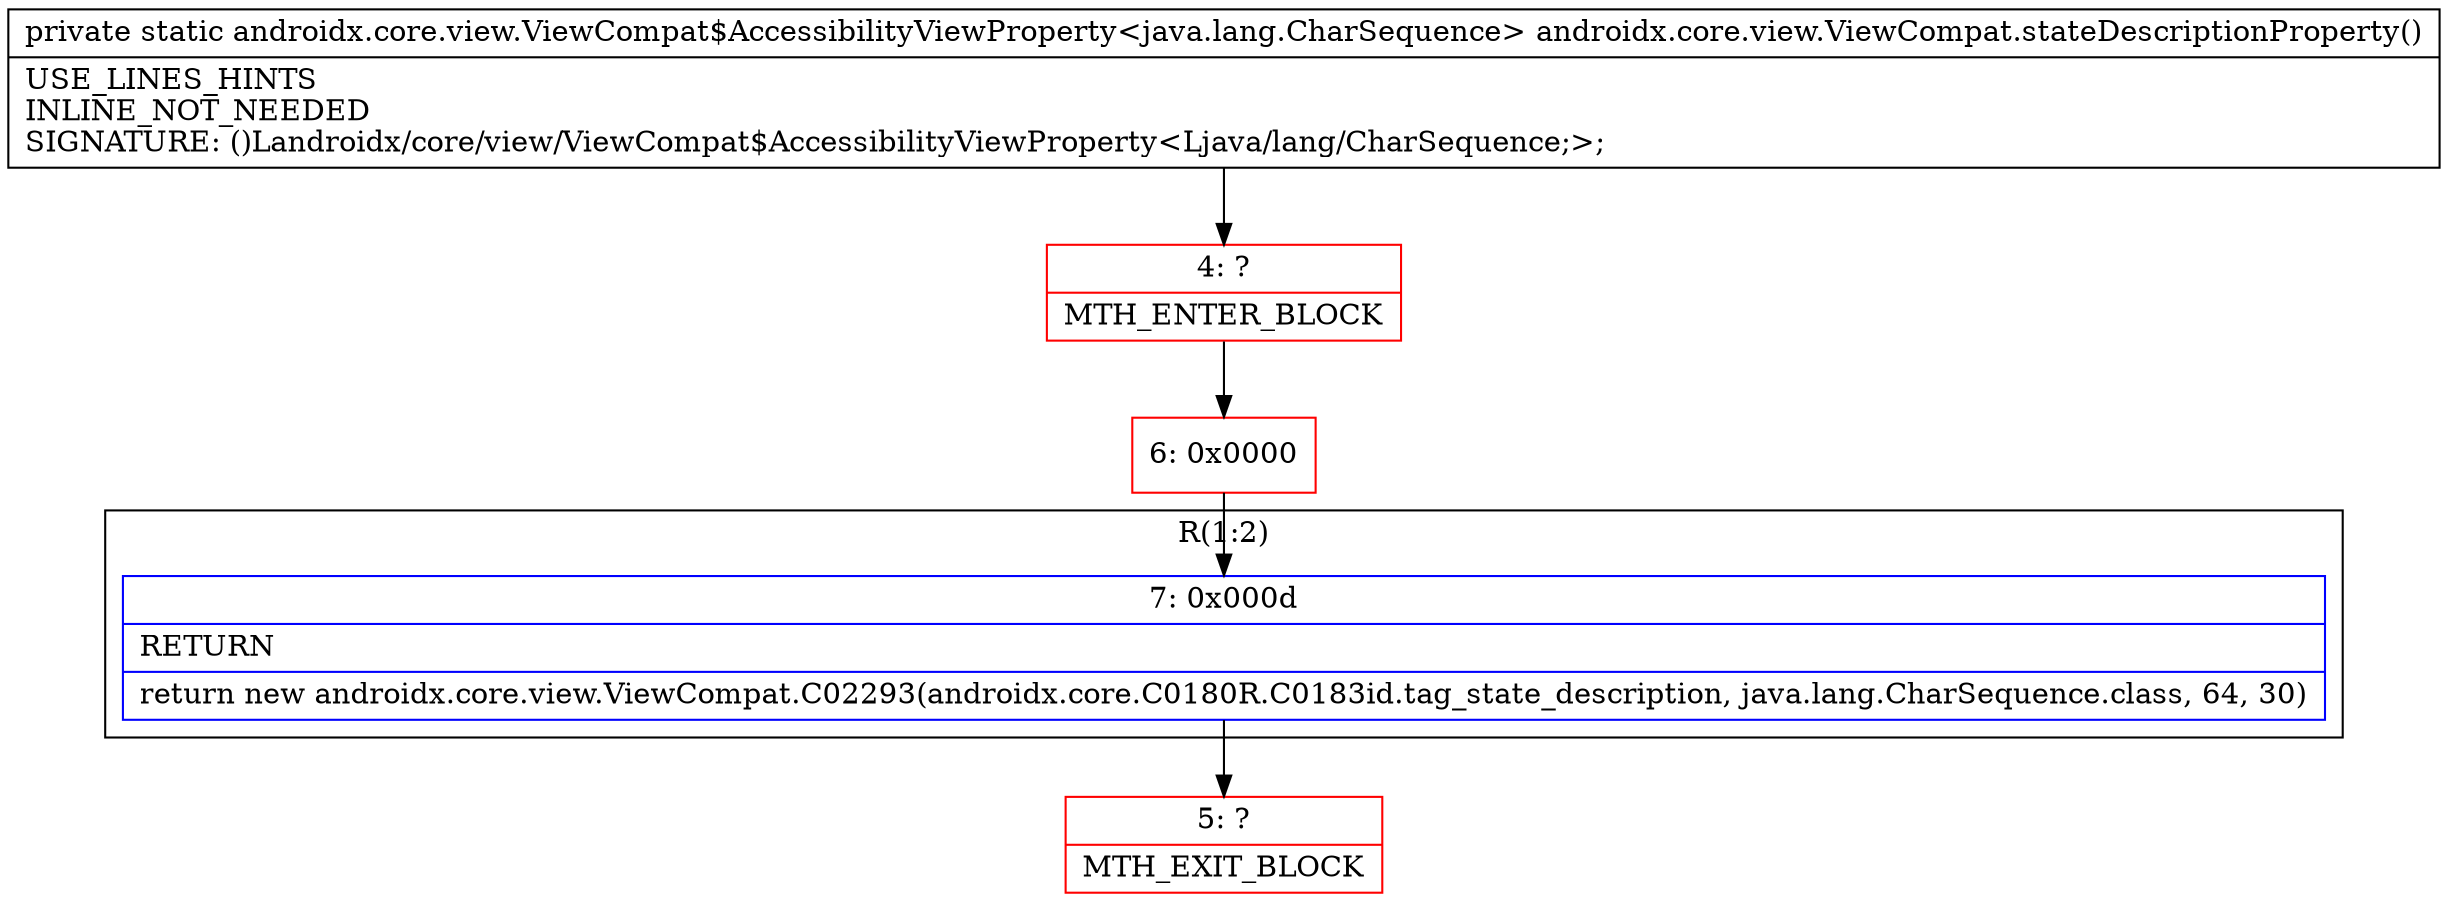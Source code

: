 digraph "CFG forandroidx.core.view.ViewCompat.stateDescriptionProperty()Landroidx\/core\/view\/ViewCompat$AccessibilityViewProperty;" {
subgraph cluster_Region_2009487489 {
label = "R(1:2)";
node [shape=record,color=blue];
Node_7 [shape=record,label="{7\:\ 0x000d|RETURN\l|return new androidx.core.view.ViewCompat.C02293(androidx.core.C0180R.C0183id.tag_state_description, java.lang.CharSequence.class, 64, 30)\l}"];
}
Node_4 [shape=record,color=red,label="{4\:\ ?|MTH_ENTER_BLOCK\l}"];
Node_6 [shape=record,color=red,label="{6\:\ 0x0000}"];
Node_5 [shape=record,color=red,label="{5\:\ ?|MTH_EXIT_BLOCK\l}"];
MethodNode[shape=record,label="{private static androidx.core.view.ViewCompat$AccessibilityViewProperty\<java.lang.CharSequence\> androidx.core.view.ViewCompat.stateDescriptionProperty()  | USE_LINES_HINTS\lINLINE_NOT_NEEDED\lSIGNATURE: ()Landroidx\/core\/view\/ViewCompat$AccessibilityViewProperty\<Ljava\/lang\/CharSequence;\>;\l}"];
MethodNode -> Node_4;Node_7 -> Node_5;
Node_4 -> Node_6;
Node_6 -> Node_7;
}

